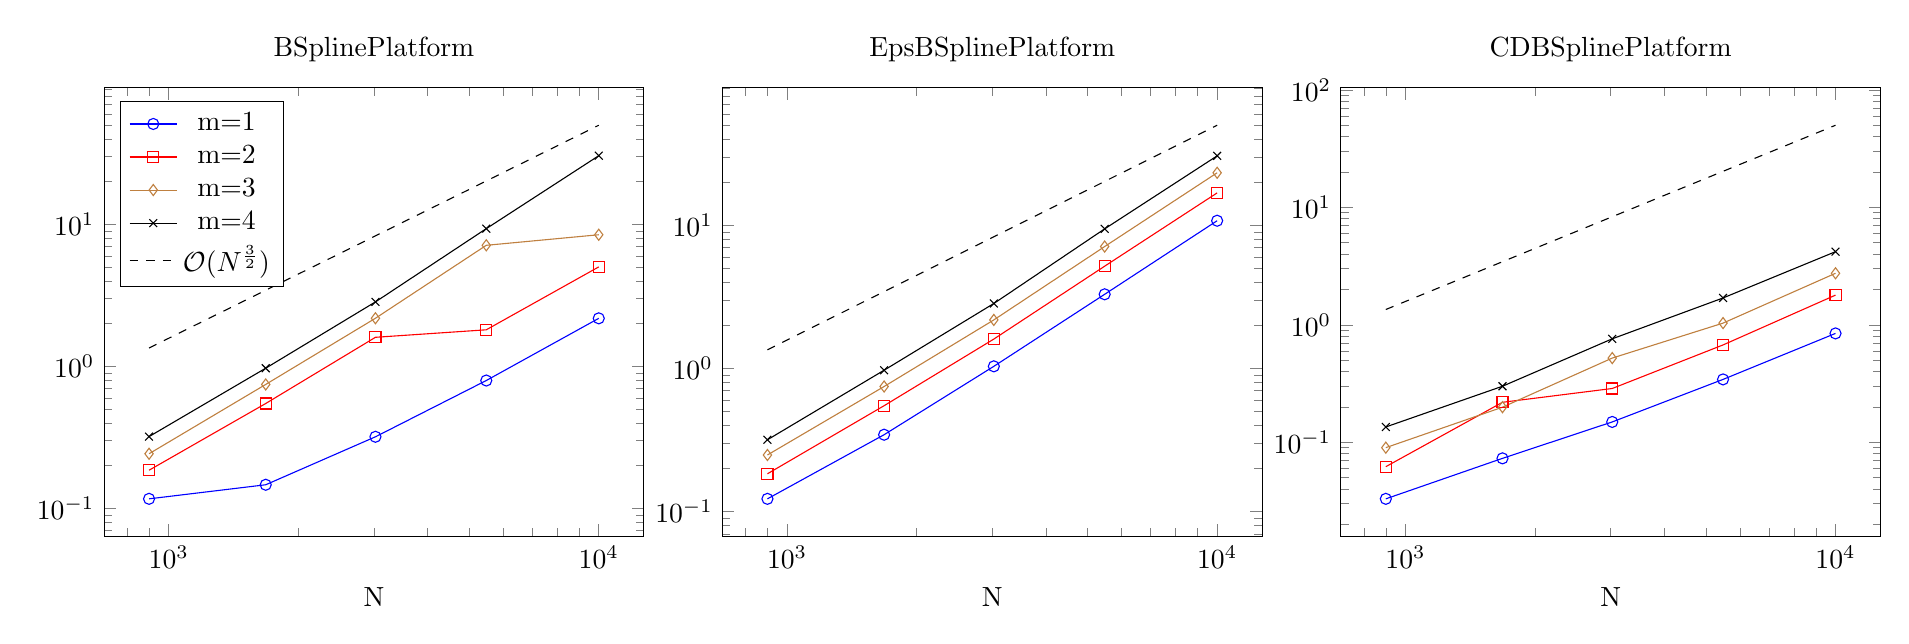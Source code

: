 \begin{tikzpicture}
\begin{groupplot}[ymin={0}, group style={group size={3 by 1}}]
    \nextgroupplot[xmode={log}, ymode={log}, xlabel={N}, legend pos={north west}, title={BSplinePlatform}]
    \addplot[color={blue}, mark={o}, mark options={solid}]
        table[row sep={\\}]
        {
            \\
            900.0  0.117  \\
            1681.0  0.147  \\
            3025.0  0.32  \\
            5476.0  0.797  \\
            10000.0  2.184  \\
        }
        ;
    \addlegendentry {m=1}
    \addplot[color={red}, mark={square}, mark options={solid}]
        table[row sep={\\}]
        {
            \\
            900.0  0.186  \\
            1681.0  0.549  \\
            3025.0  1.606  \\
            5476.0  1.814  \\
            10000.0  5.029  \\
        }
        ;
    \addlegendentry {m=2}
    \addplot[color={brown}, mark={diamond}, mark options={solid}]
        table[row sep={\\}]
        {
            \\
            900.0  0.243  \\
            1681.0  0.748  \\
            3025.0  2.187  \\
            5476.0  7.138  \\
            10000.0  8.471  \\
        }
        ;
    \addlegendentry {m=3}
    \addplot[color={black}, mark={x}, mark options={solid}]
        table[row sep={\\}]
        {
            \\
            900.0  0.321  \\
            1681.0  0.973  \\
            3025.0  2.851  \\
            5476.0  9.349  \\
            10000.0  30.516  \\
        }
        ;
    \addlegendentry {m=4}
    \addplot[color={black}, dashed]
        table[row sep={\\}]
        {
            \\
            900.0  1.35  \\
            1681.0  3.446  \\
            3025.0  8.319  \\
            5476.0  20.261  \\
            10000.0  50.0  \\
        }
        ;
    \addlegendentry {$\mathcal O(N^\frac{3}{2})$}
    \nextgroupplot[xmode={log}, ymode={log}, xlabel={N}, legend pos={north west}, title={EpsBSplinePlatform}]
    \addplot[color={blue}, mark={o}, mark options={solid}]
        table[row sep={\\}]
        {
            \\
            900.0  0.123  \\
            1681.0  0.345  \\
            3025.0  1.036  \\
            5476.0  3.299  \\
            10000.0  10.767  \\
        }
        ;
    \addplot[color={red}, mark={square}, mark options={solid}]
        table[row sep={\\}]
        {
            \\
            900.0  0.184  \\
            1681.0  0.55  \\
            3025.0  1.606  \\
            5476.0  5.184  \\
            10000.0  16.85  \\
        }
        ;
    \addplot[color={brown}, mark={diamond}, mark options={solid}]
        table[row sep={\\}]
        {
            \\
            900.0  0.249  \\
            1681.0  0.749  \\
            3025.0  2.185  \\
            5476.0  7.11  \\
            10000.0  23.278  \\
        }
        ;
    \addplot[color={black}, mark={x}, mark options={solid}]
        table[row sep={\\}]
        {
            \\
            900.0  0.318  \\
            1681.0  0.973  \\
            3025.0  2.846  \\
            5476.0  9.446  \\
            10000.0  30.559  \\
        }
        ;
    \addplot[color={black}, dashed]
        table[row sep={\\}]
        {
            \\
            900.0  1.35  \\
            1681.0  3.446  \\
            3025.0  8.319  \\
            5476.0  20.261  \\
            10000.0  50.0  \\
        }
        ;
    \nextgroupplot[xmode={log}, ymode={log}, xlabel={N}, legend pos={north west}, title={CDBSplinePlatform}]
    \addplot[color={blue}, mark={o}, mark options={solid}]
        table[row sep={\\}]
        {
            \\
            900.0  0.033  \\
            1681.0  0.073  \\
            3025.0  0.149  \\
            5476.0  0.343  \\
            10000.0  0.845  \\
        }
        ;
    \addplot[color={red}, mark={square}, mark options={solid}]
        table[row sep={\\}]
        {
            \\
            900.0  0.062  \\
            1681.0  0.219  \\
            3025.0  0.287  \\
            5476.0  0.674  \\
            10000.0  1.79  \\
        }
        ;
    \addplot[color={brown}, mark={diamond}, mark options={solid}]
        table[row sep={\\}]
        {
            \\
            900.0  0.09  \\
            1681.0  0.199  \\
            3025.0  0.521  \\
            5476.0  1.034  \\
            10000.0  2.746  \\
        }
        ;
    \addplot[color={black}, mark={x}, mark options={solid}]
        table[row sep={\\}]
        {
            \\
            900.0  0.135  \\
            1681.0  0.3  \\
            3025.0  0.76  \\
            5476.0  1.693  \\
            10000.0  4.195  \\
        }
        ;
    \addplot[color={black}, dashed]
        table[row sep={\\}]
        {
            \\
            900.0  1.35  \\
            1681.0  3.446  \\
            3025.0  8.319  \\
            5476.0  20.261  \\
            10000.0  50.0  \\
        }
        ;
\end{groupplot}
\end{tikzpicture}
